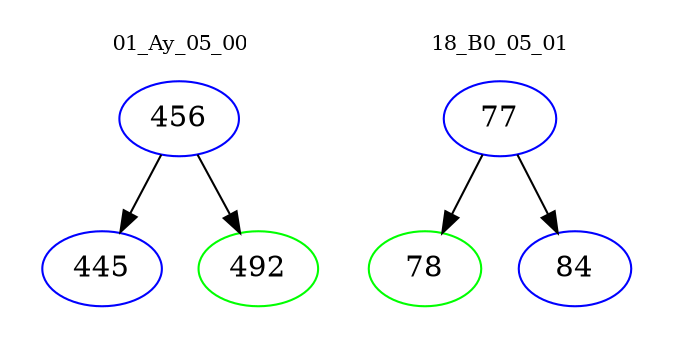 digraph{
subgraph cluster_0 {
color = white
label = "01_Ay_05_00";
fontsize=10;
T0_456 [label="456", color="blue"]
T0_456 -> T0_445 [color="black"]
T0_445 [label="445", color="blue"]
T0_456 -> T0_492 [color="black"]
T0_492 [label="492", color="green"]
}
subgraph cluster_1 {
color = white
label = "18_B0_05_01";
fontsize=10;
T1_77 [label="77", color="blue"]
T1_77 -> T1_78 [color="black"]
T1_78 [label="78", color="green"]
T1_77 -> T1_84 [color="black"]
T1_84 [label="84", color="blue"]
}
}
